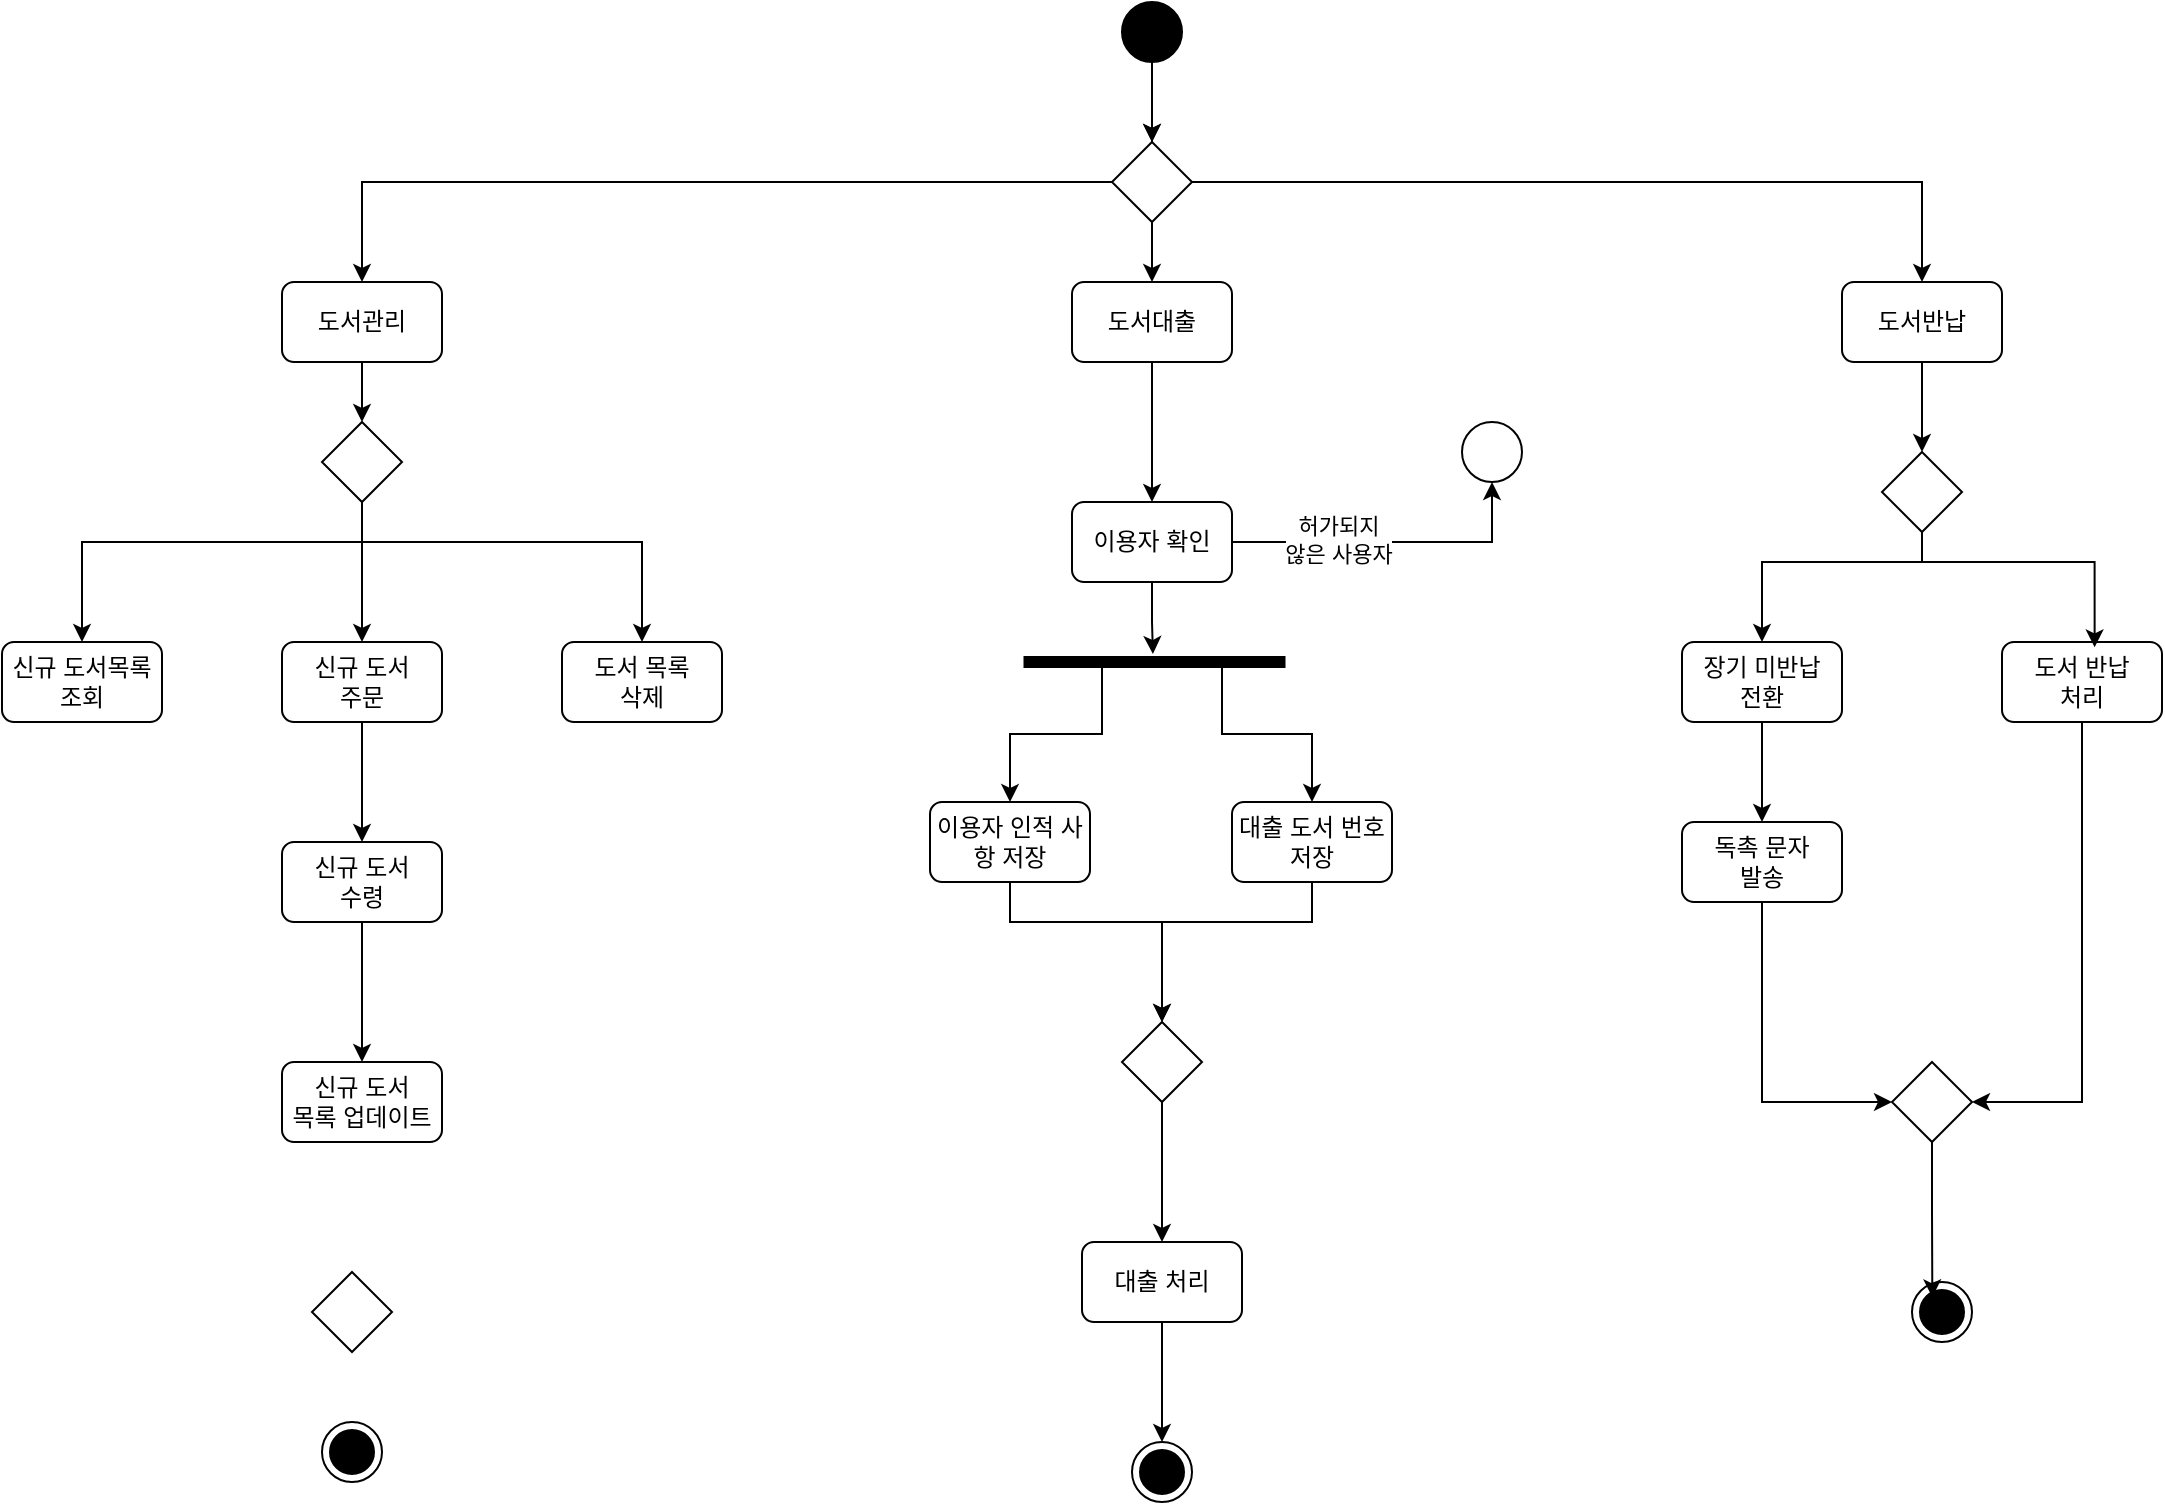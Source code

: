 <mxfile version="24.2.3" type="github">
  <diagram id="C5RBs43oDa-KdzZeNtuy" name="Page-1">
    <mxGraphModel dx="2022" dy="1784" grid="1" gridSize="10" guides="1" tooltips="1" connect="1" arrows="1" fold="1" page="1" pageScale="1" pageWidth="827" pageHeight="1169" math="0" shadow="0">
      <root>
        <mxCell id="WIyWlLk6GJQsqaUBKTNV-0" />
        <mxCell id="WIyWlLk6GJQsqaUBKTNV-1" parent="WIyWlLk6GJQsqaUBKTNV-0" />
        <mxCell id="f5yjZBaVh5itBudGduC8-17" style="edgeStyle=orthogonalEdgeStyle;rounded=0;orthogonalLoop=1;jettySize=auto;html=1;" edge="1" parent="WIyWlLk6GJQsqaUBKTNV-1" source="WIyWlLk6GJQsqaUBKTNV-3" target="f5yjZBaVh5itBudGduC8-16">
          <mxGeometry relative="1" as="geometry" />
        </mxCell>
        <mxCell id="WIyWlLk6GJQsqaUBKTNV-3" value="도서관리" style="rounded=1;whiteSpace=wrap;html=1;fontSize=12;glass=0;strokeWidth=1;shadow=0;" parent="WIyWlLk6GJQsqaUBKTNV-1" vertex="1">
          <mxGeometry x="10" y="120" width="80" height="40" as="geometry" />
        </mxCell>
        <mxCell id="f5yjZBaVh5itBudGduC8-2" style="edgeStyle=orthogonalEdgeStyle;rounded=0;orthogonalLoop=1;jettySize=auto;html=1;entryX=0.5;entryY=0;entryDx=0;entryDy=0;" edge="1" parent="WIyWlLk6GJQsqaUBKTNV-1" source="f5yjZBaVh5itBudGduC8-10" target="WIyWlLk6GJQsqaUBKTNV-3">
          <mxGeometry relative="1" as="geometry">
            <Array as="points">
              <mxPoint x="50" y="70" />
            </Array>
          </mxGeometry>
        </mxCell>
        <mxCell id="f5yjZBaVh5itBudGduC8-6" style="edgeStyle=orthogonalEdgeStyle;rounded=0;orthogonalLoop=1;jettySize=auto;html=1;entryX=0.5;entryY=0;entryDx=0;entryDy=0;" edge="1" parent="WIyWlLk6GJQsqaUBKTNV-1" source="f5yjZBaVh5itBudGduC8-0" target="f5yjZBaVh5itBudGduC8-4">
          <mxGeometry relative="1" as="geometry" />
        </mxCell>
        <mxCell id="f5yjZBaVh5itBudGduC8-7" style="edgeStyle=orthogonalEdgeStyle;rounded=0;orthogonalLoop=1;jettySize=auto;html=1;" edge="1" parent="WIyWlLk6GJQsqaUBKTNV-1" target="f5yjZBaVh5itBudGduC8-5">
          <mxGeometry relative="1" as="geometry">
            <mxPoint x="465.0" y="70.0" as="sourcePoint" />
            <Array as="points">
              <mxPoint x="445" y="70" />
              <mxPoint x="700" y="70" />
            </Array>
          </mxGeometry>
        </mxCell>
        <mxCell id="f5yjZBaVh5itBudGduC8-0" value="" style="ellipse;fillColor=strokeColor;html=1;" vertex="1" parent="WIyWlLk6GJQsqaUBKTNV-1">
          <mxGeometry x="430" y="-20" width="30" height="30" as="geometry" />
        </mxCell>
        <mxCell id="f5yjZBaVh5itBudGduC8-37" style="edgeStyle=orthogonalEdgeStyle;rounded=0;orthogonalLoop=1;jettySize=auto;html=1;entryX=0.5;entryY=0;entryDx=0;entryDy=0;" edge="1" parent="WIyWlLk6GJQsqaUBKTNV-1" source="f5yjZBaVh5itBudGduC8-4" target="f5yjZBaVh5itBudGduC8-21">
          <mxGeometry relative="1" as="geometry" />
        </mxCell>
        <mxCell id="f5yjZBaVh5itBudGduC8-4" value="도서대출" style="rounded=1;whiteSpace=wrap;html=1;fontSize=12;glass=0;strokeWidth=1;shadow=0;" vertex="1" parent="WIyWlLk6GJQsqaUBKTNV-1">
          <mxGeometry x="405" y="120" width="80" height="40" as="geometry" />
        </mxCell>
        <mxCell id="f5yjZBaVh5itBudGduC8-55" style="edgeStyle=orthogonalEdgeStyle;rounded=0;orthogonalLoop=1;jettySize=auto;html=1;entryX=0.5;entryY=0;entryDx=0;entryDy=0;" edge="1" parent="WIyWlLk6GJQsqaUBKTNV-1" source="f5yjZBaVh5itBudGduC8-5" target="f5yjZBaVh5itBudGduC8-54">
          <mxGeometry relative="1" as="geometry" />
        </mxCell>
        <mxCell id="f5yjZBaVh5itBudGduC8-5" value="도서반납" style="rounded=1;whiteSpace=wrap;html=1;fontSize=12;glass=0;strokeWidth=1;shadow=0;" vertex="1" parent="WIyWlLk6GJQsqaUBKTNV-1">
          <mxGeometry x="790" y="120" width="80" height="40" as="geometry" />
        </mxCell>
        <mxCell id="f5yjZBaVh5itBudGduC8-9" value="" style="edgeStyle=orthogonalEdgeStyle;rounded=0;orthogonalLoop=1;jettySize=auto;html=1;" edge="1" parent="WIyWlLk6GJQsqaUBKTNV-1" source="f5yjZBaVh5itBudGduC8-0">
          <mxGeometry relative="1" as="geometry">
            <mxPoint x="445" y="50" as="sourcePoint" />
            <mxPoint x="445" y="50.0" as="targetPoint" />
            <Array as="points" />
          </mxGeometry>
        </mxCell>
        <mxCell id="f5yjZBaVh5itBudGduC8-11" value="" style="edgeStyle=orthogonalEdgeStyle;rounded=0;orthogonalLoop=1;jettySize=auto;html=1;" edge="1" parent="WIyWlLk6GJQsqaUBKTNV-1" source="f5yjZBaVh5itBudGduC8-0" target="f5yjZBaVh5itBudGduC8-10">
          <mxGeometry relative="1" as="geometry">
            <mxPoint x="445" y="10" as="sourcePoint" />
            <mxPoint x="170" y="120" as="targetPoint" />
            <Array as="points">
              <mxPoint x="445" y="70" />
            </Array>
          </mxGeometry>
        </mxCell>
        <mxCell id="f5yjZBaVh5itBudGduC8-10" value="" style="rhombus;whiteSpace=wrap;html=1;" vertex="1" parent="WIyWlLk6GJQsqaUBKTNV-1">
          <mxGeometry x="425" y="50" width="40" height="40" as="geometry" />
        </mxCell>
        <mxCell id="f5yjZBaVh5itBudGduC8-12" value="신규 도서목록 조회" style="rounded=1;whiteSpace=wrap;html=1;fontSize=12;glass=0;strokeWidth=1;shadow=0;" vertex="1" parent="WIyWlLk6GJQsqaUBKTNV-1">
          <mxGeometry x="-130" y="300" width="80" height="40" as="geometry" />
        </mxCell>
        <mxCell id="f5yjZBaVh5itBudGduC8-28" style="edgeStyle=orthogonalEdgeStyle;rounded=0;orthogonalLoop=1;jettySize=auto;html=1;entryX=0.5;entryY=0;entryDx=0;entryDy=0;" edge="1" parent="WIyWlLk6GJQsqaUBKTNV-1" source="f5yjZBaVh5itBudGduC8-16" target="f5yjZBaVh5itBudGduC8-12">
          <mxGeometry relative="1" as="geometry">
            <Array as="points">
              <mxPoint x="50" y="250" />
              <mxPoint x="-90" y="250" />
            </Array>
          </mxGeometry>
        </mxCell>
        <mxCell id="f5yjZBaVh5itBudGduC8-29" style="edgeStyle=orthogonalEdgeStyle;rounded=0;orthogonalLoop=1;jettySize=auto;html=1;" edge="1" parent="WIyWlLk6GJQsqaUBKTNV-1" source="f5yjZBaVh5itBudGduC8-16" target="f5yjZBaVh5itBudGduC8-18">
          <mxGeometry relative="1" as="geometry">
            <Array as="points">
              <mxPoint x="50" y="260" />
              <mxPoint x="50" y="260" />
            </Array>
          </mxGeometry>
        </mxCell>
        <mxCell id="f5yjZBaVh5itBudGduC8-32" style="edgeStyle=orthogonalEdgeStyle;rounded=0;orthogonalLoop=1;jettySize=auto;html=1;entryX=0.5;entryY=0;entryDx=0;entryDy=0;" edge="1" parent="WIyWlLk6GJQsqaUBKTNV-1" source="f5yjZBaVh5itBudGduC8-16" target="f5yjZBaVh5itBudGduC8-20">
          <mxGeometry relative="1" as="geometry">
            <Array as="points">
              <mxPoint x="50" y="250" />
              <mxPoint x="190" y="250" />
            </Array>
          </mxGeometry>
        </mxCell>
        <mxCell id="f5yjZBaVh5itBudGduC8-16" value="" style="rhombus;whiteSpace=wrap;html=1;" vertex="1" parent="WIyWlLk6GJQsqaUBKTNV-1">
          <mxGeometry x="30" y="190" width="40" height="40" as="geometry" />
        </mxCell>
        <mxCell id="f5yjZBaVh5itBudGduC8-34" style="edgeStyle=orthogonalEdgeStyle;rounded=0;orthogonalLoop=1;jettySize=auto;html=1;entryX=0.5;entryY=0;entryDx=0;entryDy=0;" edge="1" parent="WIyWlLk6GJQsqaUBKTNV-1" source="f5yjZBaVh5itBudGduC8-18" target="f5yjZBaVh5itBudGduC8-19">
          <mxGeometry relative="1" as="geometry" />
        </mxCell>
        <mxCell id="f5yjZBaVh5itBudGduC8-18" value="신규 도서&lt;div&gt;주문&lt;/div&gt;" style="rounded=1;whiteSpace=wrap;html=1;fontSize=12;glass=0;strokeWidth=1;shadow=0;" vertex="1" parent="WIyWlLk6GJQsqaUBKTNV-1">
          <mxGeometry x="10" y="300" width="80" height="40" as="geometry" />
        </mxCell>
        <mxCell id="f5yjZBaVh5itBudGduC8-36" style="edgeStyle=orthogonalEdgeStyle;rounded=0;orthogonalLoop=1;jettySize=auto;html=1;" edge="1" parent="WIyWlLk6GJQsqaUBKTNV-1" source="f5yjZBaVh5itBudGduC8-19" target="f5yjZBaVh5itBudGduC8-35">
          <mxGeometry relative="1" as="geometry" />
        </mxCell>
        <mxCell id="f5yjZBaVh5itBudGduC8-19" value="신규 도서&lt;div&gt;수령&lt;/div&gt;" style="rounded=1;whiteSpace=wrap;html=1;fontSize=12;glass=0;strokeWidth=1;shadow=0;" vertex="1" parent="WIyWlLk6GJQsqaUBKTNV-1">
          <mxGeometry x="10" y="400" width="80" height="40" as="geometry" />
        </mxCell>
        <mxCell id="f5yjZBaVh5itBudGduC8-20" value="도서 목록&lt;div&gt;삭제&lt;/div&gt;" style="rounded=1;whiteSpace=wrap;html=1;fontSize=12;glass=0;strokeWidth=1;shadow=0;" vertex="1" parent="WIyWlLk6GJQsqaUBKTNV-1">
          <mxGeometry x="150" y="300" width="80" height="40" as="geometry" />
        </mxCell>
        <mxCell id="f5yjZBaVh5itBudGduC8-63" style="edgeStyle=orthogonalEdgeStyle;rounded=0;orthogonalLoop=1;jettySize=auto;html=1;entryX=0.5;entryY=1;entryDx=0;entryDy=0;" edge="1" parent="WIyWlLk6GJQsqaUBKTNV-1" source="f5yjZBaVh5itBudGduC8-21" target="f5yjZBaVh5itBudGduC8-62">
          <mxGeometry relative="1" as="geometry" />
        </mxCell>
        <mxCell id="f5yjZBaVh5itBudGduC8-64" value="허가되지&lt;div&gt;않은 사용자&lt;/div&gt;" style="edgeLabel;html=1;align=center;verticalAlign=middle;resizable=0;points=[];" vertex="1" connectable="0" parent="f5yjZBaVh5itBudGduC8-63">
          <mxGeometry x="-0.339" y="1" relative="1" as="geometry">
            <mxPoint as="offset" />
          </mxGeometry>
        </mxCell>
        <mxCell id="f5yjZBaVh5itBudGduC8-21" value="이용자 확인" style="rounded=1;whiteSpace=wrap;html=1;fontSize=12;glass=0;strokeWidth=1;shadow=0;" vertex="1" parent="WIyWlLk6GJQsqaUBKTNV-1">
          <mxGeometry x="405" y="230" width="80" height="40" as="geometry" />
        </mxCell>
        <mxCell id="f5yjZBaVh5itBudGduC8-51" style="edgeStyle=orthogonalEdgeStyle;rounded=0;orthogonalLoop=1;jettySize=auto;html=1;" edge="1" parent="WIyWlLk6GJQsqaUBKTNV-1" source="f5yjZBaVh5itBudGduC8-22" target="f5yjZBaVh5itBudGduC8-41">
          <mxGeometry relative="1" as="geometry">
            <Array as="points">
              <mxPoint x="374" y="440" />
              <mxPoint x="450" y="440" />
            </Array>
          </mxGeometry>
        </mxCell>
        <mxCell id="f5yjZBaVh5itBudGduC8-22" value="이용자 인적 사항 저장" style="rounded=1;whiteSpace=wrap;html=1;fontSize=12;glass=0;strokeWidth=1;shadow=0;" vertex="1" parent="WIyWlLk6GJQsqaUBKTNV-1">
          <mxGeometry x="334" y="380" width="80" height="40" as="geometry" />
        </mxCell>
        <mxCell id="f5yjZBaVh5itBudGduC8-52" style="edgeStyle=orthogonalEdgeStyle;rounded=0;orthogonalLoop=1;jettySize=auto;html=1;entryX=0.5;entryY=0;entryDx=0;entryDy=0;" edge="1" parent="WIyWlLk6GJQsqaUBKTNV-1" source="f5yjZBaVh5itBudGduC8-23" target="f5yjZBaVh5itBudGduC8-41">
          <mxGeometry relative="1" as="geometry">
            <Array as="points">
              <mxPoint x="525" y="440" />
              <mxPoint x="450" y="440" />
            </Array>
          </mxGeometry>
        </mxCell>
        <mxCell id="f5yjZBaVh5itBudGduC8-23" value="대출 도서 번호 저장" style="rounded=1;whiteSpace=wrap;html=1;fontSize=12;glass=0;strokeWidth=1;shadow=0;" vertex="1" parent="WIyWlLk6GJQsqaUBKTNV-1">
          <mxGeometry x="485" y="380" width="80" height="40" as="geometry" />
        </mxCell>
        <mxCell id="f5yjZBaVh5itBudGduC8-67" style="edgeStyle=orthogonalEdgeStyle;rounded=0;orthogonalLoop=1;jettySize=auto;html=1;entryX=0.5;entryY=0;entryDx=0;entryDy=0;" edge="1" parent="WIyWlLk6GJQsqaUBKTNV-1" source="f5yjZBaVh5itBudGduC8-24" target="f5yjZBaVh5itBudGduC8-61">
          <mxGeometry relative="1" as="geometry" />
        </mxCell>
        <mxCell id="f5yjZBaVh5itBudGduC8-24" value="대출 처리" style="rounded=1;whiteSpace=wrap;html=1;fontSize=12;glass=0;strokeWidth=1;shadow=0;" vertex="1" parent="WIyWlLk6GJQsqaUBKTNV-1">
          <mxGeometry x="410" y="600" width="80" height="40" as="geometry" />
        </mxCell>
        <mxCell id="f5yjZBaVh5itBudGduC8-71" style="edgeStyle=orthogonalEdgeStyle;rounded=0;orthogonalLoop=1;jettySize=auto;html=1;" edge="1" parent="WIyWlLk6GJQsqaUBKTNV-1" source="f5yjZBaVh5itBudGduC8-25" target="f5yjZBaVh5itBudGduC8-69">
          <mxGeometry relative="1" as="geometry">
            <Array as="points">
              <mxPoint x="910" y="530" />
            </Array>
          </mxGeometry>
        </mxCell>
        <mxCell id="f5yjZBaVh5itBudGduC8-25" value="도서 반납&lt;div&gt;처리&lt;/div&gt;" style="rounded=1;whiteSpace=wrap;html=1;fontSize=12;glass=0;strokeWidth=1;shadow=0;" vertex="1" parent="WIyWlLk6GJQsqaUBKTNV-1">
          <mxGeometry x="870" y="300" width="80" height="40" as="geometry" />
        </mxCell>
        <mxCell id="f5yjZBaVh5itBudGduC8-58" style="edgeStyle=orthogonalEdgeStyle;rounded=0;orthogonalLoop=1;jettySize=auto;html=1;entryX=0.5;entryY=0;entryDx=0;entryDy=0;" edge="1" parent="WIyWlLk6GJQsqaUBKTNV-1" source="f5yjZBaVh5itBudGduC8-26" target="f5yjZBaVh5itBudGduC8-27">
          <mxGeometry relative="1" as="geometry" />
        </mxCell>
        <mxCell id="f5yjZBaVh5itBudGduC8-26" value="장기 미반납&lt;div&gt;전환&lt;span style=&quot;color: rgba(0, 0, 0, 0); font-family: monospace; font-size: 0px; text-align: start; text-wrap: nowrap; background-color: initial;&quot;&gt;%3CmxGraphModel%3E%3Croot%3E%3CmxCell%20id%3D%220%22%2F%3E%3CmxCell%20id%3D%221%22%20parent%3D%220%22%2F%3E%3CmxCell%20id%3D%222%22%20value%3D%22%EC%9D%B4%EC%9A%A9%EC%9E%90%20%ED%99%95%EC%9D%B8%22%20style%3D%22rounded%3D1%3BwhiteSpace%3Dwrap%3Bhtml%3D1%3BfontSize%3D12%3Bglass%3D0%3BstrokeWidth%3D1%3Bshadow%3D0%3B%22%20vertex%3D%221%22%20parent%3D%221%22%3E%3CmxGeometry%20x%3D%22430%22%20y%3D%22240%22%20width%3D%2280%22%20height%3D%2240%22%20as%3D%22geometry%22%2F%3E%3C%2FmxCell%3E%3C%2Froot%3E%3C%2FmxGraphModel%3E&lt;/span&gt;&lt;/div&gt;" style="rounded=1;whiteSpace=wrap;html=1;fontSize=12;glass=0;strokeWidth=1;shadow=0;" vertex="1" parent="WIyWlLk6GJQsqaUBKTNV-1">
          <mxGeometry x="710" y="300" width="80" height="40" as="geometry" />
        </mxCell>
        <mxCell id="f5yjZBaVh5itBudGduC8-70" style="edgeStyle=orthogonalEdgeStyle;rounded=0;orthogonalLoop=1;jettySize=auto;html=1;" edge="1" parent="WIyWlLk6GJQsqaUBKTNV-1" source="f5yjZBaVh5itBudGduC8-27" target="f5yjZBaVh5itBudGduC8-69">
          <mxGeometry relative="1" as="geometry">
            <Array as="points">
              <mxPoint x="750" y="530" />
            </Array>
          </mxGeometry>
        </mxCell>
        <mxCell id="f5yjZBaVh5itBudGduC8-27" value="독촉 문자&lt;div&gt;발송&lt;/div&gt;" style="rounded=1;whiteSpace=wrap;html=1;fontSize=12;glass=0;strokeWidth=1;shadow=0;" vertex="1" parent="WIyWlLk6GJQsqaUBKTNV-1">
          <mxGeometry x="710" y="390" width="80" height="40" as="geometry" />
        </mxCell>
        <mxCell id="f5yjZBaVh5itBudGduC8-33" style="edgeStyle=orthogonalEdgeStyle;rounded=0;orthogonalLoop=1;jettySize=auto;html=1;exitX=0.5;exitY=1;exitDx=0;exitDy=0;" edge="1" parent="WIyWlLk6GJQsqaUBKTNV-1" source="f5yjZBaVh5itBudGduC8-19" target="f5yjZBaVh5itBudGduC8-19">
          <mxGeometry relative="1" as="geometry" />
        </mxCell>
        <mxCell id="f5yjZBaVh5itBudGduC8-35" value="신규 도서&lt;div&gt;목록 업데이트&lt;/div&gt;" style="rounded=1;whiteSpace=wrap;html=1;fontSize=12;glass=0;strokeWidth=1;shadow=0;" vertex="1" parent="WIyWlLk6GJQsqaUBKTNV-1">
          <mxGeometry x="10" y="510" width="80" height="40" as="geometry" />
        </mxCell>
        <mxCell id="f5yjZBaVh5itBudGduC8-43" style="edgeStyle=orthogonalEdgeStyle;rounded=0;orthogonalLoop=1;jettySize=auto;html=1;entryX=0.5;entryY=0;entryDx=0;entryDy=0;" edge="1" parent="WIyWlLk6GJQsqaUBKTNV-1" source="f5yjZBaVh5itBudGduC8-38" target="f5yjZBaVh5itBudGduC8-22">
          <mxGeometry relative="1" as="geometry">
            <Array as="points">
              <mxPoint x="420" y="346" />
              <mxPoint x="374" y="346" />
            </Array>
          </mxGeometry>
        </mxCell>
        <mxCell id="f5yjZBaVh5itBudGduC8-47" style="edgeStyle=orthogonalEdgeStyle;rounded=0;orthogonalLoop=1;jettySize=auto;html=1;" edge="1" parent="WIyWlLk6GJQsqaUBKTNV-1" source="f5yjZBaVh5itBudGduC8-38" target="f5yjZBaVh5itBudGduC8-23">
          <mxGeometry relative="1" as="geometry">
            <Array as="points">
              <mxPoint x="480" y="346" />
              <mxPoint x="525" y="346" />
            </Array>
          </mxGeometry>
        </mxCell>
        <mxCell id="f5yjZBaVh5itBudGduC8-38" value="" style="html=1;points=[];perimeter=orthogonalPerimeter;fillColor=strokeColor;rotation=90;" vertex="1" parent="WIyWlLk6GJQsqaUBKTNV-1">
          <mxGeometry x="443.75" y="245" width="5" height="130" as="geometry" />
        </mxCell>
        <mxCell id="f5yjZBaVh5itBudGduC8-53" style="edgeStyle=orthogonalEdgeStyle;rounded=0;orthogonalLoop=1;jettySize=auto;html=1;entryX=0.5;entryY=0;entryDx=0;entryDy=0;" edge="1" parent="WIyWlLk6GJQsqaUBKTNV-1" source="f5yjZBaVh5itBudGduC8-41" target="f5yjZBaVh5itBudGduC8-24">
          <mxGeometry relative="1" as="geometry" />
        </mxCell>
        <mxCell id="f5yjZBaVh5itBudGduC8-41" value="" style="rhombus;whiteSpace=wrap;html=1;" vertex="1" parent="WIyWlLk6GJQsqaUBKTNV-1">
          <mxGeometry x="430" y="490" width="40" height="40" as="geometry" />
        </mxCell>
        <mxCell id="f5yjZBaVh5itBudGduC8-46" style="edgeStyle=orthogonalEdgeStyle;rounded=0;orthogonalLoop=1;jettySize=auto;html=1;entryX=-0.3;entryY=0.506;entryDx=0;entryDy=0;entryPerimeter=0;" edge="1" parent="WIyWlLk6GJQsqaUBKTNV-1" source="f5yjZBaVh5itBudGduC8-21" target="f5yjZBaVh5itBudGduC8-38">
          <mxGeometry relative="1" as="geometry" />
        </mxCell>
        <mxCell id="f5yjZBaVh5itBudGduC8-57" style="edgeStyle=orthogonalEdgeStyle;rounded=0;orthogonalLoop=1;jettySize=auto;html=1;entryX=0.5;entryY=0;entryDx=0;entryDy=0;" edge="1" parent="WIyWlLk6GJQsqaUBKTNV-1" source="f5yjZBaVh5itBudGduC8-54" target="f5yjZBaVh5itBudGduC8-26">
          <mxGeometry relative="1" as="geometry">
            <Array as="points">
              <mxPoint x="830" y="260" />
              <mxPoint x="750" y="260" />
            </Array>
          </mxGeometry>
        </mxCell>
        <mxCell id="f5yjZBaVh5itBudGduC8-54" value="" style="rhombus;whiteSpace=wrap;html=1;" vertex="1" parent="WIyWlLk6GJQsqaUBKTNV-1">
          <mxGeometry x="810" y="205" width="40" height="40" as="geometry" />
        </mxCell>
        <mxCell id="f5yjZBaVh5itBudGduC8-56" style="edgeStyle=orthogonalEdgeStyle;rounded=0;orthogonalLoop=1;jettySize=auto;html=1;entryX=0.579;entryY=0.067;entryDx=0;entryDy=0;entryPerimeter=0;" edge="1" parent="WIyWlLk6GJQsqaUBKTNV-1" source="f5yjZBaVh5itBudGduC8-54" target="f5yjZBaVh5itBudGduC8-25">
          <mxGeometry relative="1" as="geometry">
            <Array as="points">
              <mxPoint x="830" y="260" />
              <mxPoint x="916" y="260" />
            </Array>
          </mxGeometry>
        </mxCell>
        <mxCell id="f5yjZBaVh5itBudGduC8-59" value="" style="ellipse;html=1;shape=endState;fillColor=strokeColor;" vertex="1" parent="WIyWlLk6GJQsqaUBKTNV-1">
          <mxGeometry x="30" y="690" width="30" height="30" as="geometry" />
        </mxCell>
        <mxCell id="f5yjZBaVh5itBudGduC8-60" value="" style="ellipse;html=1;shape=endState;fillColor=strokeColor;" vertex="1" parent="WIyWlLk6GJQsqaUBKTNV-1">
          <mxGeometry x="825" y="620" width="30" height="30" as="geometry" />
        </mxCell>
        <mxCell id="f5yjZBaVh5itBudGduC8-61" value="" style="ellipse;html=1;shape=endState;fillColor=strokeColor;" vertex="1" parent="WIyWlLk6GJQsqaUBKTNV-1">
          <mxGeometry x="435" y="700" width="30" height="30" as="geometry" />
        </mxCell>
        <mxCell id="f5yjZBaVh5itBudGduC8-62" value="" style="ellipse;" vertex="1" parent="WIyWlLk6GJQsqaUBKTNV-1">
          <mxGeometry x="600" y="190" width="30" height="30" as="geometry" />
        </mxCell>
        <mxCell id="f5yjZBaVh5itBudGduC8-68" value="" style="rhombus;whiteSpace=wrap;html=1;" vertex="1" parent="WIyWlLk6GJQsqaUBKTNV-1">
          <mxGeometry x="25" y="615" width="40" height="40" as="geometry" />
        </mxCell>
        <mxCell id="f5yjZBaVh5itBudGduC8-69" value="" style="rhombus;whiteSpace=wrap;html=1;" vertex="1" parent="WIyWlLk6GJQsqaUBKTNV-1">
          <mxGeometry x="815" y="510" width="40" height="40" as="geometry" />
        </mxCell>
        <mxCell id="f5yjZBaVh5itBudGduC8-72" style="edgeStyle=orthogonalEdgeStyle;rounded=0;orthogonalLoop=1;jettySize=auto;html=1;entryX=0.339;entryY=0.256;entryDx=0;entryDy=0;entryPerimeter=0;" edge="1" parent="WIyWlLk6GJQsqaUBKTNV-1" source="f5yjZBaVh5itBudGduC8-69" target="f5yjZBaVh5itBudGduC8-60">
          <mxGeometry relative="1" as="geometry" />
        </mxCell>
      </root>
    </mxGraphModel>
  </diagram>
</mxfile>
